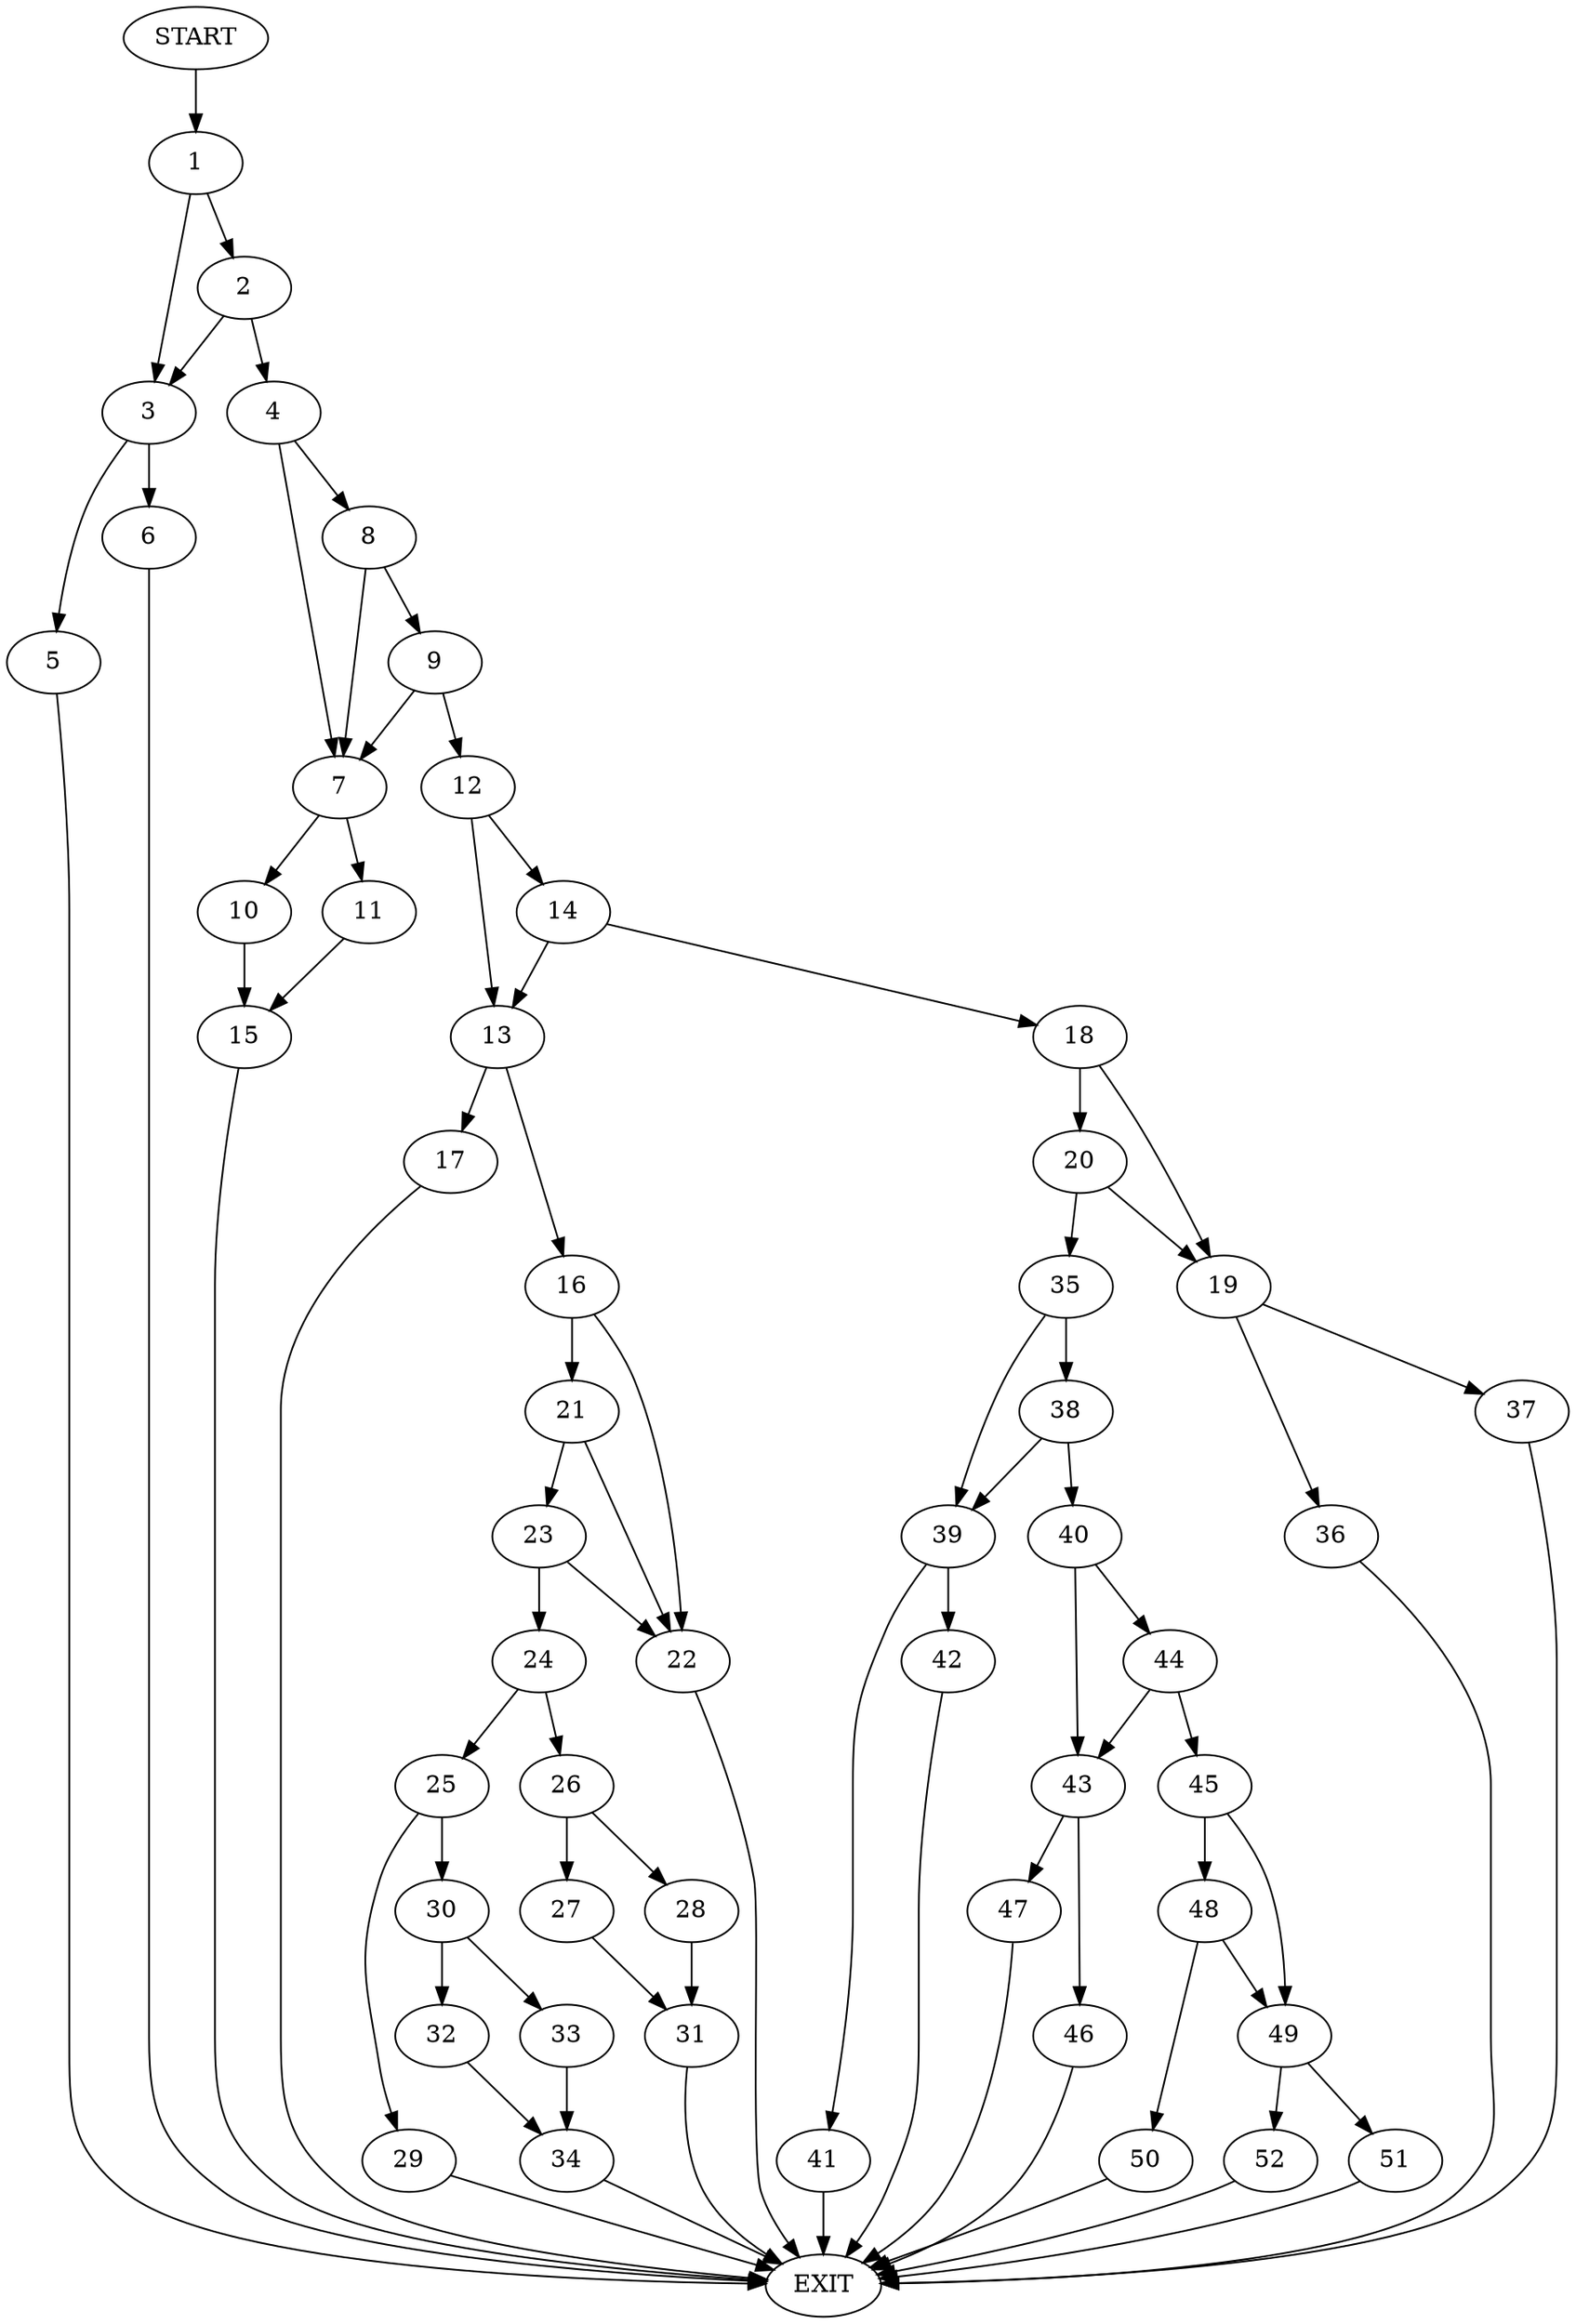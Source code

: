 digraph {
0 [label="START"]
53 [label="EXIT"]
0 -> 1
1 -> 2
1 -> 3
2 -> 3
2 -> 4
3 -> 5
3 -> 6
4 -> 7
4 -> 8
5 -> 53
6 -> 53
8 -> 7
8 -> 9
7 -> 10
7 -> 11
9 -> 7
9 -> 12
12 -> 13
12 -> 14
11 -> 15
10 -> 15
15 -> 53
13 -> 16
13 -> 17
14 -> 13
14 -> 18
18 -> 19
18 -> 20
16 -> 21
16 -> 22
17 -> 53
21 -> 23
21 -> 22
22 -> 53
23 -> 24
23 -> 22
24 -> 25
24 -> 26
26 -> 27
26 -> 28
25 -> 29
25 -> 30
27 -> 31
28 -> 31
31 -> 53
30 -> 32
30 -> 33
29 -> 53
33 -> 34
32 -> 34
34 -> 53
20 -> 35
20 -> 19
19 -> 36
19 -> 37
35 -> 38
35 -> 39
37 -> 53
36 -> 53
38 -> 40
38 -> 39
39 -> 41
39 -> 42
40 -> 43
40 -> 44
42 -> 53
41 -> 53
44 -> 43
44 -> 45
43 -> 46
43 -> 47
45 -> 48
45 -> 49
46 -> 53
47 -> 53
48 -> 50
48 -> 49
49 -> 51
49 -> 52
50 -> 53
52 -> 53
51 -> 53
}
